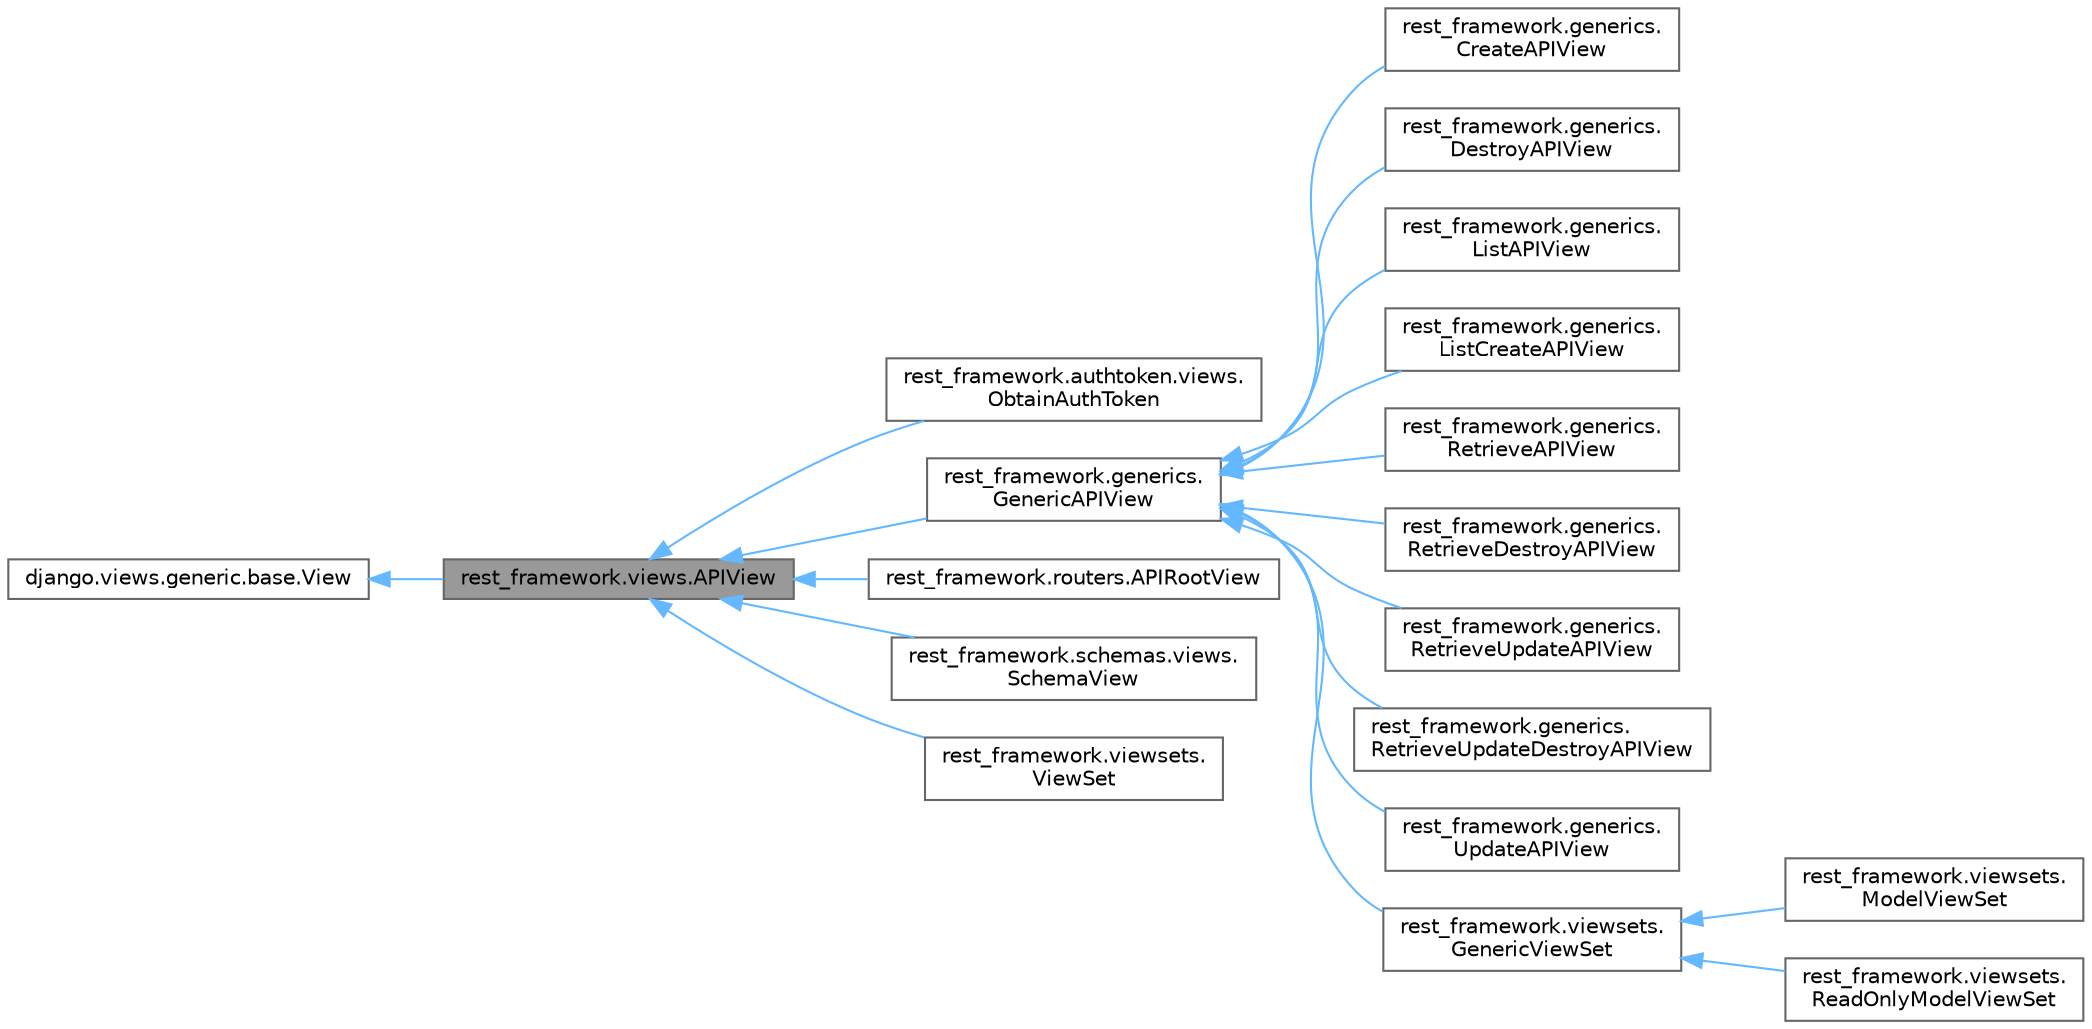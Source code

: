 digraph "rest_framework.views.APIView"
{
 // LATEX_PDF_SIZE
  bgcolor="transparent";
  edge [fontname=Helvetica,fontsize=10,labelfontname=Helvetica,labelfontsize=10];
  node [fontname=Helvetica,fontsize=10,shape=box,height=0.2,width=0.4];
  rankdir="LR";
  Node1 [id="Node000001",label="rest_framework.views.APIView",height=0.2,width=0.4,color="gray40", fillcolor="grey60", style="filled", fontcolor="black",tooltip=" "];
  Node2 -> Node1 [id="edge19_Node000001_Node000002",dir="back",color="steelblue1",style="solid",tooltip=" "];
  Node2 [id="Node000002",label="django.views.generic.base.View",height=0.2,width=0.4,color="gray40", fillcolor="white", style="filled",URL="$classdjango_1_1views_1_1generic_1_1base_1_1View.html",tooltip=" "];
  Node1 -> Node3 [id="edge20_Node000001_Node000003",dir="back",color="steelblue1",style="solid",tooltip=" "];
  Node3 [id="Node000003",label="rest_framework.authtoken.views.\lObtainAuthToken",height=0.2,width=0.4,color="gray40", fillcolor="white", style="filled",URL="$classrest__framework_1_1authtoken_1_1views_1_1ObtainAuthToken.html",tooltip=" "];
  Node1 -> Node4 [id="edge21_Node000001_Node000004",dir="back",color="steelblue1",style="solid",tooltip=" "];
  Node4 [id="Node000004",label="rest_framework.generics.\lGenericAPIView",height=0.2,width=0.4,color="gray40", fillcolor="white", style="filled",URL="$classrest__framework_1_1generics_1_1GenericAPIView.html",tooltip=" "];
  Node4 -> Node5 [id="edge22_Node000004_Node000005",dir="back",color="steelblue1",style="solid",tooltip=" "];
  Node5 [id="Node000005",label="rest_framework.generics.\lCreateAPIView",height=0.2,width=0.4,color="gray40", fillcolor="white", style="filled",URL="$classrest__framework_1_1generics_1_1CreateAPIView.html",tooltip=" "];
  Node4 -> Node6 [id="edge23_Node000004_Node000006",dir="back",color="steelblue1",style="solid",tooltip=" "];
  Node6 [id="Node000006",label="rest_framework.generics.\lDestroyAPIView",height=0.2,width=0.4,color="gray40", fillcolor="white", style="filled",URL="$classrest__framework_1_1generics_1_1DestroyAPIView.html",tooltip=" "];
  Node4 -> Node7 [id="edge24_Node000004_Node000007",dir="back",color="steelblue1",style="solid",tooltip=" "];
  Node7 [id="Node000007",label="rest_framework.generics.\lListAPIView",height=0.2,width=0.4,color="gray40", fillcolor="white", style="filled",URL="$classrest__framework_1_1generics_1_1ListAPIView.html",tooltip=" "];
  Node4 -> Node8 [id="edge25_Node000004_Node000008",dir="back",color="steelblue1",style="solid",tooltip=" "];
  Node8 [id="Node000008",label="rest_framework.generics.\lListCreateAPIView",height=0.2,width=0.4,color="gray40", fillcolor="white", style="filled",URL="$classrest__framework_1_1generics_1_1ListCreateAPIView.html",tooltip=" "];
  Node4 -> Node9 [id="edge26_Node000004_Node000009",dir="back",color="steelblue1",style="solid",tooltip=" "];
  Node9 [id="Node000009",label="rest_framework.generics.\lRetrieveAPIView",height=0.2,width=0.4,color="gray40", fillcolor="white", style="filled",URL="$classrest__framework_1_1generics_1_1RetrieveAPIView.html",tooltip=" "];
  Node4 -> Node10 [id="edge27_Node000004_Node000010",dir="back",color="steelblue1",style="solid",tooltip=" "];
  Node10 [id="Node000010",label="rest_framework.generics.\lRetrieveDestroyAPIView",height=0.2,width=0.4,color="gray40", fillcolor="white", style="filled",URL="$classrest__framework_1_1generics_1_1RetrieveDestroyAPIView.html",tooltip=" "];
  Node4 -> Node11 [id="edge28_Node000004_Node000011",dir="back",color="steelblue1",style="solid",tooltip=" "];
  Node11 [id="Node000011",label="rest_framework.generics.\lRetrieveUpdateAPIView",height=0.2,width=0.4,color="gray40", fillcolor="white", style="filled",URL="$classrest__framework_1_1generics_1_1RetrieveUpdateAPIView.html",tooltip=" "];
  Node4 -> Node12 [id="edge29_Node000004_Node000012",dir="back",color="steelblue1",style="solid",tooltip=" "];
  Node12 [id="Node000012",label="rest_framework.generics.\lRetrieveUpdateDestroyAPIView",height=0.2,width=0.4,color="gray40", fillcolor="white", style="filled",URL="$classrest__framework_1_1generics_1_1RetrieveUpdateDestroyAPIView.html",tooltip=" "];
  Node4 -> Node13 [id="edge30_Node000004_Node000013",dir="back",color="steelblue1",style="solid",tooltip=" "];
  Node13 [id="Node000013",label="rest_framework.generics.\lUpdateAPIView",height=0.2,width=0.4,color="gray40", fillcolor="white", style="filled",URL="$classrest__framework_1_1generics_1_1UpdateAPIView.html",tooltip=" "];
  Node4 -> Node14 [id="edge31_Node000004_Node000014",dir="back",color="steelblue1",style="solid",tooltip=" "];
  Node14 [id="Node000014",label="rest_framework.viewsets.\lGenericViewSet",height=0.2,width=0.4,color="gray40", fillcolor="white", style="filled",URL="$classrest__framework_1_1viewsets_1_1GenericViewSet.html",tooltip=" "];
  Node14 -> Node15 [id="edge32_Node000014_Node000015",dir="back",color="steelblue1",style="solid",tooltip=" "];
  Node15 [id="Node000015",label="rest_framework.viewsets.\lModelViewSet",height=0.2,width=0.4,color="gray40", fillcolor="white", style="filled",URL="$classrest__framework_1_1viewsets_1_1ModelViewSet.html",tooltip=" "];
  Node14 -> Node16 [id="edge33_Node000014_Node000016",dir="back",color="steelblue1",style="solid",tooltip=" "];
  Node16 [id="Node000016",label="rest_framework.viewsets.\lReadOnlyModelViewSet",height=0.2,width=0.4,color="gray40", fillcolor="white", style="filled",URL="$classrest__framework_1_1viewsets_1_1ReadOnlyModelViewSet.html",tooltip=" "];
  Node1 -> Node17 [id="edge34_Node000001_Node000017",dir="back",color="steelblue1",style="solid",tooltip=" "];
  Node17 [id="Node000017",label="rest_framework.routers.APIRootView",height=0.2,width=0.4,color="gray40", fillcolor="white", style="filled",URL="$classrest__framework_1_1routers_1_1APIRootView.html",tooltip=" "];
  Node1 -> Node18 [id="edge35_Node000001_Node000018",dir="back",color="steelblue1",style="solid",tooltip=" "];
  Node18 [id="Node000018",label="rest_framework.schemas.views.\lSchemaView",height=0.2,width=0.4,color="gray40", fillcolor="white", style="filled",URL="$classrest__framework_1_1schemas_1_1views_1_1SchemaView.html",tooltip=" "];
  Node1 -> Node19 [id="edge36_Node000001_Node000019",dir="back",color="steelblue1",style="solid",tooltip=" "];
  Node19 [id="Node000019",label="rest_framework.viewsets.\lViewSet",height=0.2,width=0.4,color="gray40", fillcolor="white", style="filled",URL="$classrest__framework_1_1viewsets_1_1ViewSet.html",tooltip=" "];
}
